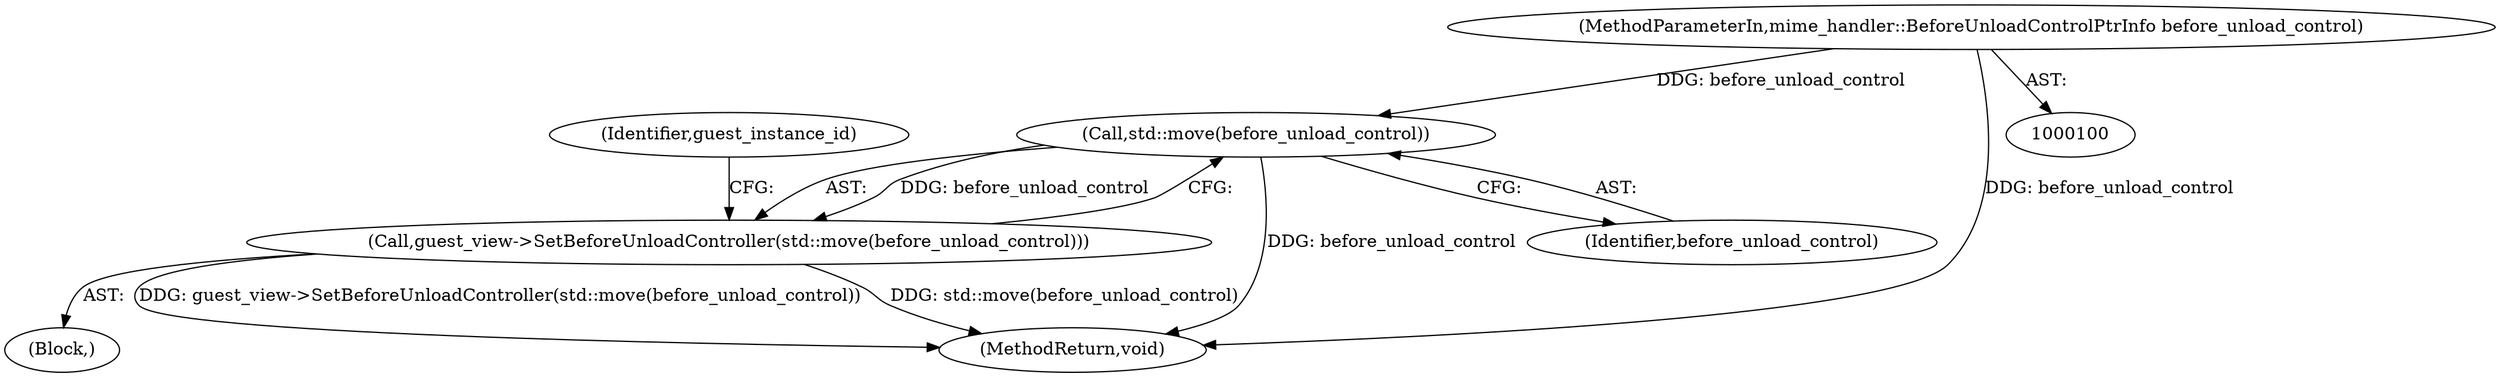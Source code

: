 digraph "0_Chrome_5bb223676defeba9c44a5ce42460c86e24561e73_9@API" {
"1000120" [label="(Call,std::move(before_unload_control))"];
"1000106" [label="(MethodParameterIn,mime_handler::BeforeUnloadControlPtrInfo before_unload_control)"];
"1000119" [label="(Call,guest_view->SetBeforeUnloadController(std::move(before_unload_control)))"];
"1000124" [label="(Identifier,guest_instance_id)"];
"1000109" [label="(Block,)"];
"1000120" [label="(Call,std::move(before_unload_control))"];
"1000119" [label="(Call,guest_view->SetBeforeUnloadController(std::move(before_unload_control)))"];
"1000121" [label="(Identifier,before_unload_control)"];
"1000106" [label="(MethodParameterIn,mime_handler::BeforeUnloadControlPtrInfo before_unload_control)"];
"1000166" [label="(MethodReturn,void)"];
"1000120" -> "1000119"  [label="AST: "];
"1000120" -> "1000121"  [label="CFG: "];
"1000121" -> "1000120"  [label="AST: "];
"1000119" -> "1000120"  [label="CFG: "];
"1000120" -> "1000166"  [label="DDG: before_unload_control"];
"1000120" -> "1000119"  [label="DDG: before_unload_control"];
"1000106" -> "1000120"  [label="DDG: before_unload_control"];
"1000106" -> "1000100"  [label="AST: "];
"1000106" -> "1000166"  [label="DDG: before_unload_control"];
"1000119" -> "1000109"  [label="AST: "];
"1000124" -> "1000119"  [label="CFG: "];
"1000119" -> "1000166"  [label="DDG: guest_view->SetBeforeUnloadController(std::move(before_unload_control))"];
"1000119" -> "1000166"  [label="DDG: std::move(before_unload_control)"];
}

